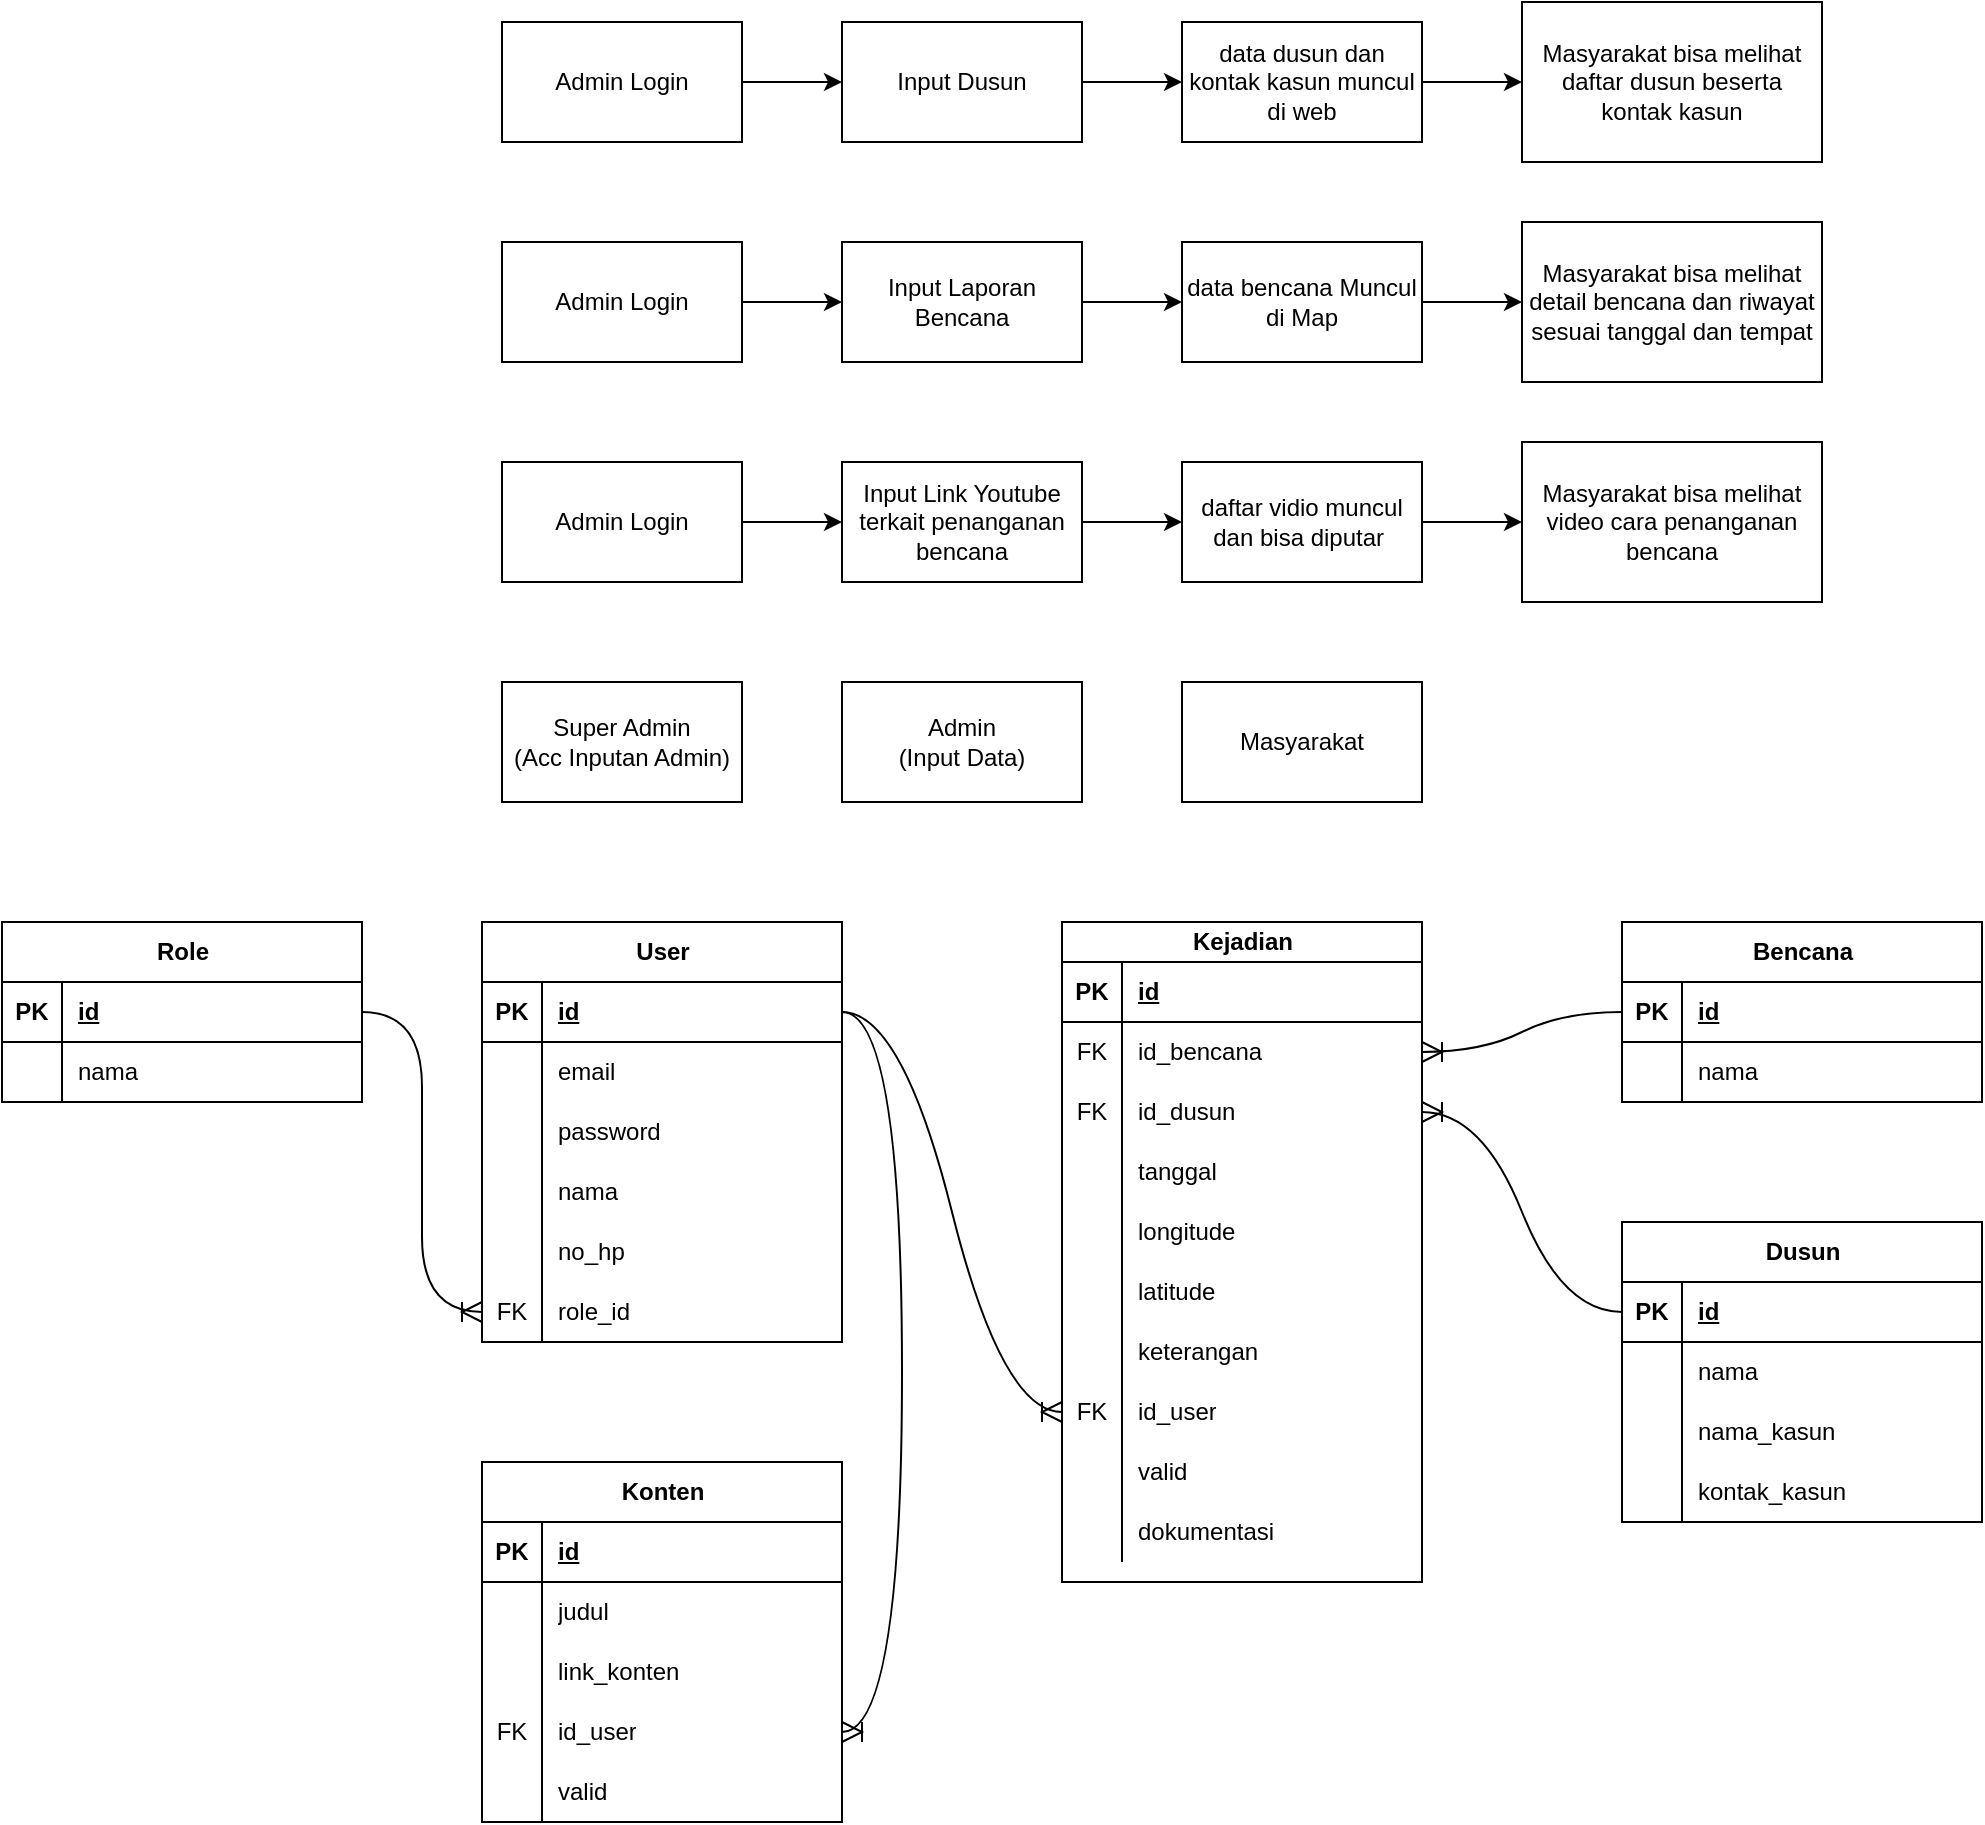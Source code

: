 <mxfile version="24.3.1" type="github">
  <diagram name="Halaman-1" id="jYfZsXIPYShojSesjX85">
    <mxGraphModel dx="1900" dy="569" grid="1" gridSize="10" guides="1" tooltips="1" connect="1" arrows="1" fold="1" page="1" pageScale="1" pageWidth="850" pageHeight="1100" math="0" shadow="0">
      <root>
        <mxCell id="0" />
        <mxCell id="1" parent="0" />
        <mxCell id="0UEPFsotPfN1WaxHBvJR-5" value="" style="edgeStyle=orthogonalEdgeStyle;rounded=0;orthogonalLoop=1;jettySize=auto;html=1;" parent="1" source="0UEPFsotPfN1WaxHBvJR-1" target="0UEPFsotPfN1WaxHBvJR-2" edge="1">
          <mxGeometry relative="1" as="geometry" />
        </mxCell>
        <mxCell id="0UEPFsotPfN1WaxHBvJR-1" value="Admin Login" style="rounded=0;whiteSpace=wrap;html=1;" parent="1" vertex="1">
          <mxGeometry x="90" y="260" width="120" height="60" as="geometry" />
        </mxCell>
        <mxCell id="0UEPFsotPfN1WaxHBvJR-6" value="" style="edgeStyle=orthogonalEdgeStyle;rounded=0;orthogonalLoop=1;jettySize=auto;html=1;" parent="1" source="0UEPFsotPfN1WaxHBvJR-2" target="0UEPFsotPfN1WaxHBvJR-3" edge="1">
          <mxGeometry relative="1" as="geometry" />
        </mxCell>
        <mxCell id="0UEPFsotPfN1WaxHBvJR-2" value="Input Laporan Bencana" style="rounded=0;whiteSpace=wrap;html=1;" parent="1" vertex="1">
          <mxGeometry x="260" y="260" width="120" height="60" as="geometry" />
        </mxCell>
        <mxCell id="0UEPFsotPfN1WaxHBvJR-7" value="" style="edgeStyle=orthogonalEdgeStyle;rounded=0;orthogonalLoop=1;jettySize=auto;html=1;" parent="1" source="0UEPFsotPfN1WaxHBvJR-3" target="0UEPFsotPfN1WaxHBvJR-4" edge="1">
          <mxGeometry relative="1" as="geometry" />
        </mxCell>
        <mxCell id="0UEPFsotPfN1WaxHBvJR-3" value="data bencana Muncul di Map" style="rounded=0;whiteSpace=wrap;html=1;" parent="1" vertex="1">
          <mxGeometry x="430" y="260" width="120" height="60" as="geometry" />
        </mxCell>
        <mxCell id="0UEPFsotPfN1WaxHBvJR-4" value="Masyarakat bisa melihat detail bencana dan riwayat sesuai tanggal dan tempat" style="rounded=0;whiteSpace=wrap;html=1;" parent="1" vertex="1">
          <mxGeometry x="600" y="250" width="150" height="80" as="geometry" />
        </mxCell>
        <mxCell id="0UEPFsotPfN1WaxHBvJR-8" value="" style="edgeStyle=orthogonalEdgeStyle;rounded=0;orthogonalLoop=1;jettySize=auto;html=1;" parent="1" source="0UEPFsotPfN1WaxHBvJR-9" target="0UEPFsotPfN1WaxHBvJR-11" edge="1">
          <mxGeometry relative="1" as="geometry" />
        </mxCell>
        <mxCell id="0UEPFsotPfN1WaxHBvJR-9" value="Admin Login" style="rounded=0;whiteSpace=wrap;html=1;" parent="1" vertex="1">
          <mxGeometry x="90" y="370" width="120" height="60" as="geometry" />
        </mxCell>
        <mxCell id="0UEPFsotPfN1WaxHBvJR-10" value="" style="edgeStyle=orthogonalEdgeStyle;rounded=0;orthogonalLoop=1;jettySize=auto;html=1;" parent="1" source="0UEPFsotPfN1WaxHBvJR-11" target="0UEPFsotPfN1WaxHBvJR-13" edge="1">
          <mxGeometry relative="1" as="geometry" />
        </mxCell>
        <mxCell id="0UEPFsotPfN1WaxHBvJR-11" value="Input Link Youtube terkait penanganan bencana" style="rounded=0;whiteSpace=wrap;html=1;" parent="1" vertex="1">
          <mxGeometry x="260" y="370" width="120" height="60" as="geometry" />
        </mxCell>
        <mxCell id="0UEPFsotPfN1WaxHBvJR-12" value="" style="edgeStyle=orthogonalEdgeStyle;rounded=0;orthogonalLoop=1;jettySize=auto;html=1;" parent="1" source="0UEPFsotPfN1WaxHBvJR-13" target="0UEPFsotPfN1WaxHBvJR-14" edge="1">
          <mxGeometry relative="1" as="geometry" />
        </mxCell>
        <mxCell id="0UEPFsotPfN1WaxHBvJR-13" value="daftar vidio muncul dan bisa diputar&amp;nbsp;" style="rounded=0;whiteSpace=wrap;html=1;" parent="1" vertex="1">
          <mxGeometry x="430" y="370" width="120" height="60" as="geometry" />
        </mxCell>
        <mxCell id="0UEPFsotPfN1WaxHBvJR-14" value="Masyarakat bisa melihat video cara penanganan bencana" style="rounded=0;whiteSpace=wrap;html=1;" parent="1" vertex="1">
          <mxGeometry x="600" y="360" width="150" height="80" as="geometry" />
        </mxCell>
        <mxCell id="0UEPFsotPfN1WaxHBvJR-15" value="Super Admin&lt;div&gt;(Acc Inputan Admin)&lt;/div&gt;" style="rounded=0;whiteSpace=wrap;html=1;" parent="1" vertex="1">
          <mxGeometry x="90" y="480" width="120" height="60" as="geometry" />
        </mxCell>
        <mxCell id="0UEPFsotPfN1WaxHBvJR-16" value="Admin&lt;div&gt;(Input Data)&lt;/div&gt;" style="rounded=0;whiteSpace=wrap;html=1;" parent="1" vertex="1">
          <mxGeometry x="260" y="480" width="120" height="60" as="geometry" />
        </mxCell>
        <mxCell id="0UEPFsotPfN1WaxHBvJR-17" value="Masyarakat" style="rounded=0;whiteSpace=wrap;html=1;" parent="1" vertex="1">
          <mxGeometry x="430" y="480" width="120" height="60" as="geometry" />
        </mxCell>
        <mxCell id="0UEPFsotPfN1WaxHBvJR-18" value="" style="edgeStyle=orthogonalEdgeStyle;rounded=0;orthogonalLoop=1;jettySize=auto;html=1;" parent="1" source="0UEPFsotPfN1WaxHBvJR-19" target="0UEPFsotPfN1WaxHBvJR-21" edge="1">
          <mxGeometry relative="1" as="geometry" />
        </mxCell>
        <mxCell id="0UEPFsotPfN1WaxHBvJR-19" value="Admin Login" style="rounded=0;whiteSpace=wrap;html=1;" parent="1" vertex="1">
          <mxGeometry x="90" y="150" width="120" height="60" as="geometry" />
        </mxCell>
        <mxCell id="0UEPFsotPfN1WaxHBvJR-20" value="" style="edgeStyle=orthogonalEdgeStyle;rounded=0;orthogonalLoop=1;jettySize=auto;html=1;" parent="1" source="0UEPFsotPfN1WaxHBvJR-21" target="0UEPFsotPfN1WaxHBvJR-23" edge="1">
          <mxGeometry relative="1" as="geometry" />
        </mxCell>
        <mxCell id="0UEPFsotPfN1WaxHBvJR-21" value="Input Dusun" style="rounded=0;whiteSpace=wrap;html=1;" parent="1" vertex="1">
          <mxGeometry x="260" y="150" width="120" height="60" as="geometry" />
        </mxCell>
        <mxCell id="0UEPFsotPfN1WaxHBvJR-22" value="" style="edgeStyle=orthogonalEdgeStyle;rounded=0;orthogonalLoop=1;jettySize=auto;html=1;" parent="1" source="0UEPFsotPfN1WaxHBvJR-23" target="0UEPFsotPfN1WaxHBvJR-24" edge="1">
          <mxGeometry relative="1" as="geometry" />
        </mxCell>
        <mxCell id="0UEPFsotPfN1WaxHBvJR-23" value="data dusun dan kontak kasun muncul di web" style="rounded=0;whiteSpace=wrap;html=1;" parent="1" vertex="1">
          <mxGeometry x="430" y="150" width="120" height="60" as="geometry" />
        </mxCell>
        <mxCell id="0UEPFsotPfN1WaxHBvJR-24" value="Masyarakat bisa melihat daftar dusun beserta kontak kasun" style="rounded=0;whiteSpace=wrap;html=1;" parent="1" vertex="1">
          <mxGeometry x="600" y="140" width="150" height="80" as="geometry" />
        </mxCell>
        <mxCell id="0UEPFsotPfN1WaxHBvJR-26" value="User" style="shape=table;startSize=30;container=1;collapsible=1;childLayout=tableLayout;fixedRows=1;rowLines=0;fontStyle=1;align=center;resizeLast=1;html=1;" parent="1" vertex="1">
          <mxGeometry x="80" y="600" width="180" height="210" as="geometry" />
        </mxCell>
        <mxCell id="0UEPFsotPfN1WaxHBvJR-27" value="" style="shape=tableRow;horizontal=0;startSize=0;swimlaneHead=0;swimlaneBody=0;fillColor=none;collapsible=0;dropTarget=0;points=[[0,0.5],[1,0.5]];portConstraint=eastwest;top=0;left=0;right=0;bottom=1;" parent="0UEPFsotPfN1WaxHBvJR-26" vertex="1">
          <mxGeometry y="30" width="180" height="30" as="geometry" />
        </mxCell>
        <mxCell id="0UEPFsotPfN1WaxHBvJR-28" value="PK" style="shape=partialRectangle;connectable=0;fillColor=none;top=0;left=0;bottom=0;right=0;fontStyle=1;overflow=hidden;whiteSpace=wrap;html=1;" parent="0UEPFsotPfN1WaxHBvJR-27" vertex="1">
          <mxGeometry width="30" height="30" as="geometry">
            <mxRectangle width="30" height="30" as="alternateBounds" />
          </mxGeometry>
        </mxCell>
        <mxCell id="0UEPFsotPfN1WaxHBvJR-29" value="id" style="shape=partialRectangle;connectable=0;fillColor=none;top=0;left=0;bottom=0;right=0;align=left;spacingLeft=6;fontStyle=5;overflow=hidden;whiteSpace=wrap;html=1;" parent="0UEPFsotPfN1WaxHBvJR-27" vertex="1">
          <mxGeometry x="30" width="150" height="30" as="geometry">
            <mxRectangle width="150" height="30" as="alternateBounds" />
          </mxGeometry>
        </mxCell>
        <mxCell id="0UEPFsotPfN1WaxHBvJR-30" value="" style="shape=tableRow;horizontal=0;startSize=0;swimlaneHead=0;swimlaneBody=0;fillColor=none;collapsible=0;dropTarget=0;points=[[0,0.5],[1,0.5]];portConstraint=eastwest;top=0;left=0;right=0;bottom=0;" parent="0UEPFsotPfN1WaxHBvJR-26" vertex="1">
          <mxGeometry y="60" width="180" height="30" as="geometry" />
        </mxCell>
        <mxCell id="0UEPFsotPfN1WaxHBvJR-31" value="" style="shape=partialRectangle;connectable=0;fillColor=none;top=0;left=0;bottom=0;right=0;editable=1;overflow=hidden;whiteSpace=wrap;html=1;" parent="0UEPFsotPfN1WaxHBvJR-30" vertex="1">
          <mxGeometry width="30" height="30" as="geometry">
            <mxRectangle width="30" height="30" as="alternateBounds" />
          </mxGeometry>
        </mxCell>
        <mxCell id="0UEPFsotPfN1WaxHBvJR-32" value="email" style="shape=partialRectangle;connectable=0;fillColor=none;top=0;left=0;bottom=0;right=0;align=left;spacingLeft=6;overflow=hidden;whiteSpace=wrap;html=1;" parent="0UEPFsotPfN1WaxHBvJR-30" vertex="1">
          <mxGeometry x="30" width="150" height="30" as="geometry">
            <mxRectangle width="150" height="30" as="alternateBounds" />
          </mxGeometry>
        </mxCell>
        <mxCell id="0UEPFsotPfN1WaxHBvJR-33" value="" style="shape=tableRow;horizontal=0;startSize=0;swimlaneHead=0;swimlaneBody=0;fillColor=none;collapsible=0;dropTarget=0;points=[[0,0.5],[1,0.5]];portConstraint=eastwest;top=0;left=0;right=0;bottom=0;" parent="0UEPFsotPfN1WaxHBvJR-26" vertex="1">
          <mxGeometry y="90" width="180" height="30" as="geometry" />
        </mxCell>
        <mxCell id="0UEPFsotPfN1WaxHBvJR-34" value="" style="shape=partialRectangle;connectable=0;fillColor=none;top=0;left=0;bottom=0;right=0;editable=1;overflow=hidden;whiteSpace=wrap;html=1;" parent="0UEPFsotPfN1WaxHBvJR-33" vertex="1">
          <mxGeometry width="30" height="30" as="geometry">
            <mxRectangle width="30" height="30" as="alternateBounds" />
          </mxGeometry>
        </mxCell>
        <mxCell id="0UEPFsotPfN1WaxHBvJR-35" value="password" style="shape=partialRectangle;connectable=0;fillColor=none;top=0;left=0;bottom=0;right=0;align=left;spacingLeft=6;overflow=hidden;whiteSpace=wrap;html=1;" parent="0UEPFsotPfN1WaxHBvJR-33" vertex="1">
          <mxGeometry x="30" width="150" height="30" as="geometry">
            <mxRectangle width="150" height="30" as="alternateBounds" />
          </mxGeometry>
        </mxCell>
        <mxCell id="0UEPFsotPfN1WaxHBvJR-36" value="" style="shape=tableRow;horizontal=0;startSize=0;swimlaneHead=0;swimlaneBody=0;fillColor=none;collapsible=0;dropTarget=0;points=[[0,0.5],[1,0.5]];portConstraint=eastwest;top=0;left=0;right=0;bottom=0;" parent="0UEPFsotPfN1WaxHBvJR-26" vertex="1">
          <mxGeometry y="120" width="180" height="30" as="geometry" />
        </mxCell>
        <mxCell id="0UEPFsotPfN1WaxHBvJR-37" value="" style="shape=partialRectangle;connectable=0;fillColor=none;top=0;left=0;bottom=0;right=0;editable=1;overflow=hidden;whiteSpace=wrap;html=1;" parent="0UEPFsotPfN1WaxHBvJR-36" vertex="1">
          <mxGeometry width="30" height="30" as="geometry">
            <mxRectangle width="30" height="30" as="alternateBounds" />
          </mxGeometry>
        </mxCell>
        <mxCell id="0UEPFsotPfN1WaxHBvJR-38" value="nama" style="shape=partialRectangle;connectable=0;fillColor=none;top=0;left=0;bottom=0;right=0;align=left;spacingLeft=6;overflow=hidden;whiteSpace=wrap;html=1;" parent="0UEPFsotPfN1WaxHBvJR-36" vertex="1">
          <mxGeometry x="30" width="150" height="30" as="geometry">
            <mxRectangle width="150" height="30" as="alternateBounds" />
          </mxGeometry>
        </mxCell>
        <mxCell id="0UEPFsotPfN1WaxHBvJR-39" value="" style="shape=tableRow;horizontal=0;startSize=0;swimlaneHead=0;swimlaneBody=0;fillColor=none;collapsible=0;dropTarget=0;points=[[0,0.5],[1,0.5]];portConstraint=eastwest;top=0;left=0;right=0;bottom=0;" parent="0UEPFsotPfN1WaxHBvJR-26" vertex="1">
          <mxGeometry y="150" width="180" height="30" as="geometry" />
        </mxCell>
        <mxCell id="0UEPFsotPfN1WaxHBvJR-40" value="" style="shape=partialRectangle;connectable=0;fillColor=none;top=0;left=0;bottom=0;right=0;editable=1;overflow=hidden;whiteSpace=wrap;html=1;" parent="0UEPFsotPfN1WaxHBvJR-39" vertex="1">
          <mxGeometry width="30" height="30" as="geometry">
            <mxRectangle width="30" height="30" as="alternateBounds" />
          </mxGeometry>
        </mxCell>
        <mxCell id="0UEPFsotPfN1WaxHBvJR-41" value="no_hp" style="shape=partialRectangle;connectable=0;fillColor=none;top=0;left=0;bottom=0;right=0;align=left;spacingLeft=6;overflow=hidden;whiteSpace=wrap;html=1;" parent="0UEPFsotPfN1WaxHBvJR-39" vertex="1">
          <mxGeometry x="30" width="150" height="30" as="geometry">
            <mxRectangle width="150" height="30" as="alternateBounds" />
          </mxGeometry>
        </mxCell>
        <mxCell id="0UEPFsotPfN1WaxHBvJR-42" value="" style="shape=tableRow;horizontal=0;startSize=0;swimlaneHead=0;swimlaneBody=0;fillColor=none;collapsible=0;dropTarget=0;points=[[0,0.5],[1,0.5]];portConstraint=eastwest;top=0;left=0;right=0;bottom=0;" parent="0UEPFsotPfN1WaxHBvJR-26" vertex="1">
          <mxGeometry y="180" width="180" height="30" as="geometry" />
        </mxCell>
        <mxCell id="0UEPFsotPfN1WaxHBvJR-43" value="FK" style="shape=partialRectangle;connectable=0;fillColor=none;top=0;left=0;bottom=0;right=0;editable=1;overflow=hidden;whiteSpace=wrap;html=1;" parent="0UEPFsotPfN1WaxHBvJR-42" vertex="1">
          <mxGeometry width="30" height="30" as="geometry">
            <mxRectangle width="30" height="30" as="alternateBounds" />
          </mxGeometry>
        </mxCell>
        <mxCell id="0UEPFsotPfN1WaxHBvJR-44" value="role_id" style="shape=partialRectangle;connectable=0;fillColor=none;top=0;left=0;bottom=0;right=0;align=left;spacingLeft=6;overflow=hidden;whiteSpace=wrap;html=1;" parent="0UEPFsotPfN1WaxHBvJR-42" vertex="1">
          <mxGeometry x="30" width="150" height="30" as="geometry">
            <mxRectangle width="150" height="30" as="alternateBounds" />
          </mxGeometry>
        </mxCell>
        <mxCell id="0UEPFsotPfN1WaxHBvJR-45" value="Role" style="shape=table;startSize=30;container=1;collapsible=1;childLayout=tableLayout;fixedRows=1;rowLines=0;fontStyle=1;align=center;resizeLast=1;html=1;" parent="1" vertex="1">
          <mxGeometry x="-160" y="600" width="180" height="90" as="geometry" />
        </mxCell>
        <mxCell id="0UEPFsotPfN1WaxHBvJR-46" value="" style="shape=tableRow;horizontal=0;startSize=0;swimlaneHead=0;swimlaneBody=0;fillColor=none;collapsible=0;dropTarget=0;points=[[0,0.5],[1,0.5]];portConstraint=eastwest;top=0;left=0;right=0;bottom=1;" parent="0UEPFsotPfN1WaxHBvJR-45" vertex="1">
          <mxGeometry y="30" width="180" height="30" as="geometry" />
        </mxCell>
        <mxCell id="0UEPFsotPfN1WaxHBvJR-47" value="PK" style="shape=partialRectangle;connectable=0;fillColor=none;top=0;left=0;bottom=0;right=0;fontStyle=1;overflow=hidden;whiteSpace=wrap;html=1;" parent="0UEPFsotPfN1WaxHBvJR-46" vertex="1">
          <mxGeometry width="30" height="30" as="geometry">
            <mxRectangle width="30" height="30" as="alternateBounds" />
          </mxGeometry>
        </mxCell>
        <mxCell id="0UEPFsotPfN1WaxHBvJR-48" value="id" style="shape=partialRectangle;connectable=0;fillColor=none;top=0;left=0;bottom=0;right=0;align=left;spacingLeft=6;fontStyle=5;overflow=hidden;whiteSpace=wrap;html=1;" parent="0UEPFsotPfN1WaxHBvJR-46" vertex="1">
          <mxGeometry x="30" width="150" height="30" as="geometry">
            <mxRectangle width="150" height="30" as="alternateBounds" />
          </mxGeometry>
        </mxCell>
        <mxCell id="0UEPFsotPfN1WaxHBvJR-49" value="" style="shape=tableRow;horizontal=0;startSize=0;swimlaneHead=0;swimlaneBody=0;fillColor=none;collapsible=0;dropTarget=0;points=[[0,0.5],[1,0.5]];portConstraint=eastwest;top=0;left=0;right=0;bottom=0;" parent="0UEPFsotPfN1WaxHBvJR-45" vertex="1">
          <mxGeometry y="60" width="180" height="30" as="geometry" />
        </mxCell>
        <mxCell id="0UEPFsotPfN1WaxHBvJR-50" value="" style="shape=partialRectangle;connectable=0;fillColor=none;top=0;left=0;bottom=0;right=0;editable=1;overflow=hidden;whiteSpace=wrap;html=1;" parent="0UEPFsotPfN1WaxHBvJR-49" vertex="1">
          <mxGeometry width="30" height="30" as="geometry">
            <mxRectangle width="30" height="30" as="alternateBounds" />
          </mxGeometry>
        </mxCell>
        <mxCell id="0UEPFsotPfN1WaxHBvJR-51" value="nama" style="shape=partialRectangle;connectable=0;fillColor=none;top=0;left=0;bottom=0;right=0;align=left;spacingLeft=6;overflow=hidden;whiteSpace=wrap;html=1;" parent="0UEPFsotPfN1WaxHBvJR-49" vertex="1">
          <mxGeometry x="30" width="150" height="30" as="geometry">
            <mxRectangle width="150" height="30" as="alternateBounds" />
          </mxGeometry>
        </mxCell>
        <mxCell id="0UEPFsotPfN1WaxHBvJR-65" value="Dusun" style="shape=table;startSize=30;container=1;collapsible=1;childLayout=tableLayout;fixedRows=1;rowLines=0;fontStyle=1;align=center;resizeLast=1;html=1;" parent="1" vertex="1">
          <mxGeometry x="650" y="750" width="180" height="150" as="geometry" />
        </mxCell>
        <mxCell id="0UEPFsotPfN1WaxHBvJR-66" value="" style="shape=tableRow;horizontal=0;startSize=0;swimlaneHead=0;swimlaneBody=0;fillColor=none;collapsible=0;dropTarget=0;points=[[0,0.5],[1,0.5]];portConstraint=eastwest;top=0;left=0;right=0;bottom=1;" parent="0UEPFsotPfN1WaxHBvJR-65" vertex="1">
          <mxGeometry y="30" width="180" height="30" as="geometry" />
        </mxCell>
        <mxCell id="0UEPFsotPfN1WaxHBvJR-67" value="PK" style="shape=partialRectangle;connectable=0;fillColor=none;top=0;left=0;bottom=0;right=0;fontStyle=1;overflow=hidden;whiteSpace=wrap;html=1;" parent="0UEPFsotPfN1WaxHBvJR-66" vertex="1">
          <mxGeometry width="30" height="30" as="geometry">
            <mxRectangle width="30" height="30" as="alternateBounds" />
          </mxGeometry>
        </mxCell>
        <mxCell id="0UEPFsotPfN1WaxHBvJR-68" value="id" style="shape=partialRectangle;connectable=0;fillColor=none;top=0;left=0;bottom=0;right=0;align=left;spacingLeft=6;fontStyle=5;overflow=hidden;whiteSpace=wrap;html=1;" parent="0UEPFsotPfN1WaxHBvJR-66" vertex="1">
          <mxGeometry x="30" width="150" height="30" as="geometry">
            <mxRectangle width="150" height="30" as="alternateBounds" />
          </mxGeometry>
        </mxCell>
        <mxCell id="0UEPFsotPfN1WaxHBvJR-69" value="" style="shape=tableRow;horizontal=0;startSize=0;swimlaneHead=0;swimlaneBody=0;fillColor=none;collapsible=0;dropTarget=0;points=[[0,0.5],[1,0.5]];portConstraint=eastwest;top=0;left=0;right=0;bottom=0;" parent="0UEPFsotPfN1WaxHBvJR-65" vertex="1">
          <mxGeometry y="60" width="180" height="30" as="geometry" />
        </mxCell>
        <mxCell id="0UEPFsotPfN1WaxHBvJR-70" value="" style="shape=partialRectangle;connectable=0;fillColor=none;top=0;left=0;bottom=0;right=0;editable=1;overflow=hidden;whiteSpace=wrap;html=1;" parent="0UEPFsotPfN1WaxHBvJR-69" vertex="1">
          <mxGeometry width="30" height="30" as="geometry">
            <mxRectangle width="30" height="30" as="alternateBounds" />
          </mxGeometry>
        </mxCell>
        <mxCell id="0UEPFsotPfN1WaxHBvJR-71" value="nama" style="shape=partialRectangle;connectable=0;fillColor=none;top=0;left=0;bottom=0;right=0;align=left;spacingLeft=6;overflow=hidden;whiteSpace=wrap;html=1;" parent="0UEPFsotPfN1WaxHBvJR-69" vertex="1">
          <mxGeometry x="30" width="150" height="30" as="geometry">
            <mxRectangle width="150" height="30" as="alternateBounds" />
          </mxGeometry>
        </mxCell>
        <mxCell id="0UEPFsotPfN1WaxHBvJR-72" value="" style="shape=tableRow;horizontal=0;startSize=0;swimlaneHead=0;swimlaneBody=0;fillColor=none;collapsible=0;dropTarget=0;points=[[0,0.5],[1,0.5]];portConstraint=eastwest;top=0;left=0;right=0;bottom=0;" parent="0UEPFsotPfN1WaxHBvJR-65" vertex="1">
          <mxGeometry y="90" width="180" height="30" as="geometry" />
        </mxCell>
        <mxCell id="0UEPFsotPfN1WaxHBvJR-73" value="" style="shape=partialRectangle;connectable=0;fillColor=none;top=0;left=0;bottom=0;right=0;editable=1;overflow=hidden;whiteSpace=wrap;html=1;" parent="0UEPFsotPfN1WaxHBvJR-72" vertex="1">
          <mxGeometry width="30" height="30" as="geometry">
            <mxRectangle width="30" height="30" as="alternateBounds" />
          </mxGeometry>
        </mxCell>
        <mxCell id="0UEPFsotPfN1WaxHBvJR-74" value="nama_kasun" style="shape=partialRectangle;connectable=0;fillColor=none;top=0;left=0;bottom=0;right=0;align=left;spacingLeft=6;overflow=hidden;whiteSpace=wrap;html=1;" parent="0UEPFsotPfN1WaxHBvJR-72" vertex="1">
          <mxGeometry x="30" width="150" height="30" as="geometry">
            <mxRectangle width="150" height="30" as="alternateBounds" />
          </mxGeometry>
        </mxCell>
        <mxCell id="0UEPFsotPfN1WaxHBvJR-75" value="" style="shape=tableRow;horizontal=0;startSize=0;swimlaneHead=0;swimlaneBody=0;fillColor=none;collapsible=0;dropTarget=0;points=[[0,0.5],[1,0.5]];portConstraint=eastwest;top=0;left=0;right=0;bottom=0;" parent="0UEPFsotPfN1WaxHBvJR-65" vertex="1">
          <mxGeometry y="120" width="180" height="30" as="geometry" />
        </mxCell>
        <mxCell id="0UEPFsotPfN1WaxHBvJR-76" value="" style="shape=partialRectangle;connectable=0;fillColor=none;top=0;left=0;bottom=0;right=0;editable=1;overflow=hidden;whiteSpace=wrap;html=1;" parent="0UEPFsotPfN1WaxHBvJR-75" vertex="1">
          <mxGeometry width="30" height="30" as="geometry">
            <mxRectangle width="30" height="30" as="alternateBounds" />
          </mxGeometry>
        </mxCell>
        <mxCell id="0UEPFsotPfN1WaxHBvJR-77" value="kontak_kasun" style="shape=partialRectangle;connectable=0;fillColor=none;top=0;left=0;bottom=0;right=0;align=left;spacingLeft=6;overflow=hidden;whiteSpace=wrap;html=1;" parent="0UEPFsotPfN1WaxHBvJR-75" vertex="1">
          <mxGeometry x="30" width="150" height="30" as="geometry">
            <mxRectangle width="150" height="30" as="alternateBounds" />
          </mxGeometry>
        </mxCell>
        <mxCell id="oRVndEcQl69sldQV-2jq-1" value="Bencana" style="shape=table;startSize=30;container=1;collapsible=1;childLayout=tableLayout;fixedRows=1;rowLines=0;fontStyle=1;align=center;resizeLast=1;html=1;" parent="1" vertex="1">
          <mxGeometry x="650" y="600" width="180" height="90" as="geometry" />
        </mxCell>
        <mxCell id="oRVndEcQl69sldQV-2jq-2" value="" style="shape=tableRow;horizontal=0;startSize=0;swimlaneHead=0;swimlaneBody=0;fillColor=none;collapsible=0;dropTarget=0;points=[[0,0.5],[1,0.5]];portConstraint=eastwest;top=0;left=0;right=0;bottom=1;" parent="oRVndEcQl69sldQV-2jq-1" vertex="1">
          <mxGeometry y="30" width="180" height="30" as="geometry" />
        </mxCell>
        <mxCell id="oRVndEcQl69sldQV-2jq-3" value="PK" style="shape=partialRectangle;connectable=0;fillColor=none;top=0;left=0;bottom=0;right=0;fontStyle=1;overflow=hidden;whiteSpace=wrap;html=1;" parent="oRVndEcQl69sldQV-2jq-2" vertex="1">
          <mxGeometry width="30" height="30" as="geometry">
            <mxRectangle width="30" height="30" as="alternateBounds" />
          </mxGeometry>
        </mxCell>
        <mxCell id="oRVndEcQl69sldQV-2jq-4" value="id" style="shape=partialRectangle;connectable=0;fillColor=none;top=0;left=0;bottom=0;right=0;align=left;spacingLeft=6;fontStyle=5;overflow=hidden;whiteSpace=wrap;html=1;" parent="oRVndEcQl69sldQV-2jq-2" vertex="1">
          <mxGeometry x="30" width="150" height="30" as="geometry">
            <mxRectangle width="150" height="30" as="alternateBounds" />
          </mxGeometry>
        </mxCell>
        <mxCell id="oRVndEcQl69sldQV-2jq-5" value="" style="shape=tableRow;horizontal=0;startSize=0;swimlaneHead=0;swimlaneBody=0;fillColor=none;collapsible=0;dropTarget=0;points=[[0,0.5],[1,0.5]];portConstraint=eastwest;top=0;left=0;right=0;bottom=0;" parent="oRVndEcQl69sldQV-2jq-1" vertex="1">
          <mxGeometry y="60" width="180" height="30" as="geometry" />
        </mxCell>
        <mxCell id="oRVndEcQl69sldQV-2jq-6" value="" style="shape=partialRectangle;connectable=0;fillColor=none;top=0;left=0;bottom=0;right=0;editable=1;overflow=hidden;whiteSpace=wrap;html=1;" parent="oRVndEcQl69sldQV-2jq-5" vertex="1">
          <mxGeometry width="30" height="30" as="geometry">
            <mxRectangle width="30" height="30" as="alternateBounds" />
          </mxGeometry>
        </mxCell>
        <mxCell id="oRVndEcQl69sldQV-2jq-7" value="nama" style="shape=partialRectangle;connectable=0;fillColor=none;top=0;left=0;bottom=0;right=0;align=left;spacingLeft=6;overflow=hidden;whiteSpace=wrap;html=1;" parent="oRVndEcQl69sldQV-2jq-5" vertex="1">
          <mxGeometry x="30" width="150" height="30" as="geometry">
            <mxRectangle width="150" height="30" as="alternateBounds" />
          </mxGeometry>
        </mxCell>
        <mxCell id="oRVndEcQl69sldQV-2jq-36" value="" style="edgeStyle=entityRelationEdgeStyle;fontSize=12;html=1;endArrow=ERoneToMany;rounded=0;startSize=8;endSize=8;curved=1;entryX=1;entryY=0.5;entryDx=0;entryDy=0;exitX=0;exitY=0.5;exitDx=0;exitDy=0;" parent="1" source="oRVndEcQl69sldQV-2jq-2" target="oRVndEcQl69sldQV-2jq-18" edge="1">
          <mxGeometry width="100" height="100" relative="1" as="geometry">
            <mxPoint x="990" y="1010" as="sourcePoint" />
            <mxPoint x="750" y="660" as="targetPoint" />
          </mxGeometry>
        </mxCell>
        <mxCell id="oRVndEcQl69sldQV-2jq-37" value="" style="edgeStyle=entityRelationEdgeStyle;fontSize=12;html=1;endArrow=ERoneToMany;rounded=0;startSize=8;endSize=8;curved=1;exitX=0;exitY=0.5;exitDx=0;exitDy=0;entryX=1;entryY=0.5;entryDx=0;entryDy=0;" parent="1" source="0UEPFsotPfN1WaxHBvJR-66" target="oRVndEcQl69sldQV-2jq-21" edge="1">
          <mxGeometry width="100" height="100" relative="1" as="geometry">
            <mxPoint x="650" y="860" as="sourcePoint" />
            <mxPoint x="750" y="760" as="targetPoint" />
            <Array as="points">
              <mxPoint x="630" y="810" />
              <mxPoint x="640" y="800" />
            </Array>
          </mxGeometry>
        </mxCell>
        <mxCell id="oRVndEcQl69sldQV-2jq-14" value="Kejadian" style="shape=table;startSize=20;container=1;collapsible=1;childLayout=tableLayout;fixedRows=1;rowLines=0;fontStyle=1;align=center;resizeLast=1;html=1;" parent="1" vertex="1">
          <mxGeometry x="370" y="600" width="180" height="330" as="geometry" />
        </mxCell>
        <mxCell id="oRVndEcQl69sldQV-2jq-15" value="" style="shape=tableRow;horizontal=0;startSize=0;swimlaneHead=0;swimlaneBody=0;fillColor=none;collapsible=0;dropTarget=0;points=[[0,0.5],[1,0.5]];portConstraint=eastwest;top=0;left=0;right=0;bottom=1;" parent="oRVndEcQl69sldQV-2jq-14" vertex="1">
          <mxGeometry y="20" width="180" height="30" as="geometry" />
        </mxCell>
        <mxCell id="oRVndEcQl69sldQV-2jq-16" value="PK" style="shape=partialRectangle;connectable=0;fillColor=none;top=0;left=0;bottom=0;right=0;fontStyle=1;overflow=hidden;whiteSpace=wrap;html=1;" parent="oRVndEcQl69sldQV-2jq-15" vertex="1">
          <mxGeometry width="30" height="30" as="geometry">
            <mxRectangle width="30" height="30" as="alternateBounds" />
          </mxGeometry>
        </mxCell>
        <mxCell id="oRVndEcQl69sldQV-2jq-17" value="id" style="shape=partialRectangle;connectable=0;fillColor=none;top=0;left=0;bottom=0;right=0;align=left;spacingLeft=6;fontStyle=5;overflow=hidden;whiteSpace=wrap;html=1;" parent="oRVndEcQl69sldQV-2jq-15" vertex="1">
          <mxGeometry x="30" width="150" height="30" as="geometry">
            <mxRectangle width="150" height="30" as="alternateBounds" />
          </mxGeometry>
        </mxCell>
        <mxCell id="oRVndEcQl69sldQV-2jq-18" value="" style="shape=tableRow;horizontal=0;startSize=0;swimlaneHead=0;swimlaneBody=0;fillColor=none;collapsible=0;dropTarget=0;points=[[0,0.5],[1,0.5]];portConstraint=eastwest;top=0;left=0;right=0;bottom=0;" parent="oRVndEcQl69sldQV-2jq-14" vertex="1">
          <mxGeometry y="50" width="180" height="30" as="geometry" />
        </mxCell>
        <mxCell id="oRVndEcQl69sldQV-2jq-19" value="FK" style="shape=partialRectangle;connectable=0;fillColor=none;top=0;left=0;bottom=0;right=0;editable=1;overflow=hidden;whiteSpace=wrap;html=1;" parent="oRVndEcQl69sldQV-2jq-18" vertex="1">
          <mxGeometry width="30" height="30" as="geometry">
            <mxRectangle width="30" height="30" as="alternateBounds" />
          </mxGeometry>
        </mxCell>
        <mxCell id="oRVndEcQl69sldQV-2jq-20" value="id_bencana" style="shape=partialRectangle;connectable=0;fillColor=none;top=0;left=0;bottom=0;right=0;align=left;spacingLeft=6;overflow=hidden;whiteSpace=wrap;html=1;" parent="oRVndEcQl69sldQV-2jq-18" vertex="1">
          <mxGeometry x="30" width="150" height="30" as="geometry">
            <mxRectangle width="150" height="30" as="alternateBounds" />
          </mxGeometry>
        </mxCell>
        <mxCell id="oRVndEcQl69sldQV-2jq-21" value="" style="shape=tableRow;horizontal=0;startSize=0;swimlaneHead=0;swimlaneBody=0;fillColor=none;collapsible=0;dropTarget=0;points=[[0,0.5],[1,0.5]];portConstraint=eastwest;top=0;left=0;right=0;bottom=0;" parent="oRVndEcQl69sldQV-2jq-14" vertex="1">
          <mxGeometry y="80" width="180" height="30" as="geometry" />
        </mxCell>
        <mxCell id="oRVndEcQl69sldQV-2jq-22" value="FK" style="shape=partialRectangle;connectable=0;fillColor=none;top=0;left=0;bottom=0;right=0;editable=1;overflow=hidden;whiteSpace=wrap;html=1;" parent="oRVndEcQl69sldQV-2jq-21" vertex="1">
          <mxGeometry width="30" height="30" as="geometry">
            <mxRectangle width="30" height="30" as="alternateBounds" />
          </mxGeometry>
        </mxCell>
        <mxCell id="oRVndEcQl69sldQV-2jq-23" value="id_dusun" style="shape=partialRectangle;connectable=0;fillColor=none;top=0;left=0;bottom=0;right=0;align=left;spacingLeft=6;overflow=hidden;whiteSpace=wrap;html=1;" parent="oRVndEcQl69sldQV-2jq-21" vertex="1">
          <mxGeometry x="30" width="150" height="30" as="geometry">
            <mxRectangle width="150" height="30" as="alternateBounds" />
          </mxGeometry>
        </mxCell>
        <mxCell id="oRVndEcQl69sldQV-2jq-24" value="" style="shape=tableRow;horizontal=0;startSize=0;swimlaneHead=0;swimlaneBody=0;fillColor=none;collapsible=0;dropTarget=0;points=[[0,0.5],[1,0.5]];portConstraint=eastwest;top=0;left=0;right=0;bottom=0;" parent="oRVndEcQl69sldQV-2jq-14" vertex="1">
          <mxGeometry y="110" width="180" height="30" as="geometry" />
        </mxCell>
        <mxCell id="oRVndEcQl69sldQV-2jq-25" value="" style="shape=partialRectangle;connectable=0;fillColor=none;top=0;left=0;bottom=0;right=0;editable=1;overflow=hidden;whiteSpace=wrap;html=1;" parent="oRVndEcQl69sldQV-2jq-24" vertex="1">
          <mxGeometry width="30" height="30" as="geometry">
            <mxRectangle width="30" height="30" as="alternateBounds" />
          </mxGeometry>
        </mxCell>
        <mxCell id="oRVndEcQl69sldQV-2jq-26" value="tanggal" style="shape=partialRectangle;connectable=0;fillColor=none;top=0;left=0;bottom=0;right=0;align=left;spacingLeft=6;overflow=hidden;whiteSpace=wrap;html=1;" parent="oRVndEcQl69sldQV-2jq-24" vertex="1">
          <mxGeometry x="30" width="150" height="30" as="geometry">
            <mxRectangle width="150" height="30" as="alternateBounds" />
          </mxGeometry>
        </mxCell>
        <mxCell id="oRVndEcQl69sldQV-2jq-27" value="" style="shape=tableRow;horizontal=0;startSize=0;swimlaneHead=0;swimlaneBody=0;fillColor=none;collapsible=0;dropTarget=0;points=[[0,0.5],[1,0.5]];portConstraint=eastwest;top=0;left=0;right=0;bottom=0;" parent="oRVndEcQl69sldQV-2jq-14" vertex="1">
          <mxGeometry y="140" width="180" height="30" as="geometry" />
        </mxCell>
        <mxCell id="oRVndEcQl69sldQV-2jq-28" value="" style="shape=partialRectangle;connectable=0;fillColor=none;top=0;left=0;bottom=0;right=0;editable=1;overflow=hidden;whiteSpace=wrap;html=1;" parent="oRVndEcQl69sldQV-2jq-27" vertex="1">
          <mxGeometry width="30" height="30" as="geometry">
            <mxRectangle width="30" height="30" as="alternateBounds" />
          </mxGeometry>
        </mxCell>
        <mxCell id="oRVndEcQl69sldQV-2jq-29" value="longitude" style="shape=partialRectangle;connectable=0;fillColor=none;top=0;left=0;bottom=0;right=0;align=left;spacingLeft=6;overflow=hidden;whiteSpace=wrap;html=1;" parent="oRVndEcQl69sldQV-2jq-27" vertex="1">
          <mxGeometry x="30" width="150" height="30" as="geometry">
            <mxRectangle width="150" height="30" as="alternateBounds" />
          </mxGeometry>
        </mxCell>
        <mxCell id="oRVndEcQl69sldQV-2jq-30" value="" style="shape=tableRow;horizontal=0;startSize=0;swimlaneHead=0;swimlaneBody=0;fillColor=none;collapsible=0;dropTarget=0;points=[[0,0.5],[1,0.5]];portConstraint=eastwest;top=0;left=0;right=0;bottom=0;" parent="oRVndEcQl69sldQV-2jq-14" vertex="1">
          <mxGeometry y="170" width="180" height="30" as="geometry" />
        </mxCell>
        <mxCell id="oRVndEcQl69sldQV-2jq-31" value="" style="shape=partialRectangle;connectable=0;fillColor=none;top=0;left=0;bottom=0;right=0;editable=1;overflow=hidden;whiteSpace=wrap;html=1;" parent="oRVndEcQl69sldQV-2jq-30" vertex="1">
          <mxGeometry width="30" height="30" as="geometry">
            <mxRectangle width="30" height="30" as="alternateBounds" />
          </mxGeometry>
        </mxCell>
        <mxCell id="oRVndEcQl69sldQV-2jq-32" value="latitude" style="shape=partialRectangle;connectable=0;fillColor=none;top=0;left=0;bottom=0;right=0;align=left;spacingLeft=6;overflow=hidden;whiteSpace=wrap;html=1;" parent="oRVndEcQl69sldQV-2jq-30" vertex="1">
          <mxGeometry x="30" width="150" height="30" as="geometry">
            <mxRectangle width="150" height="30" as="alternateBounds" />
          </mxGeometry>
        </mxCell>
        <mxCell id="oRVndEcQl69sldQV-2jq-33" value="" style="shape=tableRow;horizontal=0;startSize=0;swimlaneHead=0;swimlaneBody=0;fillColor=none;collapsible=0;dropTarget=0;points=[[0,0.5],[1,0.5]];portConstraint=eastwest;top=0;left=0;right=0;bottom=0;" parent="oRVndEcQl69sldQV-2jq-14" vertex="1">
          <mxGeometry y="200" width="180" height="30" as="geometry" />
        </mxCell>
        <mxCell id="oRVndEcQl69sldQV-2jq-34" value="" style="shape=partialRectangle;connectable=0;fillColor=none;top=0;left=0;bottom=0;right=0;editable=1;overflow=hidden;whiteSpace=wrap;html=1;" parent="oRVndEcQl69sldQV-2jq-33" vertex="1">
          <mxGeometry width="30" height="30" as="geometry">
            <mxRectangle width="30" height="30" as="alternateBounds" />
          </mxGeometry>
        </mxCell>
        <mxCell id="oRVndEcQl69sldQV-2jq-35" value="keterangan" style="shape=partialRectangle;connectable=0;fillColor=none;top=0;left=0;bottom=0;right=0;align=left;spacingLeft=6;overflow=hidden;whiteSpace=wrap;html=1;" parent="oRVndEcQl69sldQV-2jq-33" vertex="1">
          <mxGeometry x="30" width="150" height="30" as="geometry">
            <mxRectangle width="150" height="30" as="alternateBounds" />
          </mxGeometry>
        </mxCell>
        <mxCell id="oRVndEcQl69sldQV-2jq-38" value="" style="shape=tableRow;horizontal=0;startSize=0;swimlaneHead=0;swimlaneBody=0;fillColor=none;collapsible=0;dropTarget=0;points=[[0,0.5],[1,0.5]];portConstraint=eastwest;top=0;left=0;right=0;bottom=0;" parent="oRVndEcQl69sldQV-2jq-14" vertex="1">
          <mxGeometry y="230" width="180" height="30" as="geometry" />
        </mxCell>
        <mxCell id="oRVndEcQl69sldQV-2jq-39" value="FK" style="shape=partialRectangle;connectable=0;fillColor=none;top=0;left=0;bottom=0;right=0;editable=1;overflow=hidden;whiteSpace=wrap;html=1;" parent="oRVndEcQl69sldQV-2jq-38" vertex="1">
          <mxGeometry width="30" height="30" as="geometry">
            <mxRectangle width="30" height="30" as="alternateBounds" />
          </mxGeometry>
        </mxCell>
        <mxCell id="oRVndEcQl69sldQV-2jq-40" value="id_user" style="shape=partialRectangle;connectable=0;fillColor=none;top=0;left=0;bottom=0;right=0;align=left;spacingLeft=6;overflow=hidden;whiteSpace=wrap;html=1;" parent="oRVndEcQl69sldQV-2jq-38" vertex="1">
          <mxGeometry x="30" width="150" height="30" as="geometry">
            <mxRectangle width="150" height="30" as="alternateBounds" />
          </mxGeometry>
        </mxCell>
        <mxCell id="oRVndEcQl69sldQV-2jq-41" value="" style="shape=tableRow;horizontal=0;startSize=0;swimlaneHead=0;swimlaneBody=0;fillColor=none;collapsible=0;dropTarget=0;points=[[0,0.5],[1,0.5]];portConstraint=eastwest;top=0;left=0;right=0;bottom=0;" parent="oRVndEcQl69sldQV-2jq-14" vertex="1">
          <mxGeometry y="260" width="180" height="30" as="geometry" />
        </mxCell>
        <mxCell id="oRVndEcQl69sldQV-2jq-42" value="" style="shape=partialRectangle;connectable=0;fillColor=none;top=0;left=0;bottom=0;right=0;editable=1;overflow=hidden;whiteSpace=wrap;html=1;" parent="oRVndEcQl69sldQV-2jq-41" vertex="1">
          <mxGeometry width="30" height="30" as="geometry">
            <mxRectangle width="30" height="30" as="alternateBounds" />
          </mxGeometry>
        </mxCell>
        <mxCell id="oRVndEcQl69sldQV-2jq-43" value="valid" style="shape=partialRectangle;connectable=0;fillColor=none;top=0;left=0;bottom=0;right=0;align=left;spacingLeft=6;overflow=hidden;whiteSpace=wrap;html=1;" parent="oRVndEcQl69sldQV-2jq-41" vertex="1">
          <mxGeometry x="30" width="150" height="30" as="geometry">
            <mxRectangle width="150" height="30" as="alternateBounds" />
          </mxGeometry>
        </mxCell>
        <mxCell id="WlL53tk4qrXIKQp6XLrn-1" value="" style="shape=tableRow;horizontal=0;startSize=0;swimlaneHead=0;swimlaneBody=0;fillColor=none;collapsible=0;dropTarget=0;points=[[0,0.5],[1,0.5]];portConstraint=eastwest;top=0;left=0;right=0;bottom=0;" vertex="1" parent="oRVndEcQl69sldQV-2jq-14">
          <mxGeometry y="290" width="180" height="30" as="geometry" />
        </mxCell>
        <mxCell id="WlL53tk4qrXIKQp6XLrn-2" value="" style="shape=partialRectangle;connectable=0;fillColor=none;top=0;left=0;bottom=0;right=0;editable=1;overflow=hidden;whiteSpace=wrap;html=1;" vertex="1" parent="WlL53tk4qrXIKQp6XLrn-1">
          <mxGeometry width="30" height="30" as="geometry">
            <mxRectangle width="30" height="30" as="alternateBounds" />
          </mxGeometry>
        </mxCell>
        <mxCell id="WlL53tk4qrXIKQp6XLrn-3" value="dokumentasi" style="shape=partialRectangle;connectable=0;fillColor=none;top=0;left=0;bottom=0;right=0;align=left;spacingLeft=6;overflow=hidden;whiteSpace=wrap;html=1;" vertex="1" parent="WlL53tk4qrXIKQp6XLrn-1">
          <mxGeometry x="30" width="150" height="30" as="geometry">
            <mxRectangle width="150" height="30" as="alternateBounds" />
          </mxGeometry>
        </mxCell>
        <mxCell id="oRVndEcQl69sldQV-2jq-44" value="" style="edgeStyle=entityRelationEdgeStyle;fontSize=12;html=1;endArrow=ERoneToMany;rounded=0;startSize=8;endSize=8;curved=1;exitX=1;exitY=0.5;exitDx=0;exitDy=0;entryX=0;entryY=0.5;entryDx=0;entryDy=0;" parent="1" source="0UEPFsotPfN1WaxHBvJR-27" target="oRVndEcQl69sldQV-2jq-38" edge="1">
          <mxGeometry width="100" height="100" relative="1" as="geometry">
            <mxPoint x="500" y="790" as="sourcePoint" />
            <mxPoint x="310" y="1015" as="targetPoint" />
            <Array as="points">
              <mxPoint x="510" y="770" />
              <mxPoint x="570" y="800" />
            </Array>
          </mxGeometry>
        </mxCell>
        <mxCell id="oRVndEcQl69sldQV-2jq-46" value="" style="edgeStyle=entityRelationEdgeStyle;fontSize=12;html=1;endArrow=ERoneToMany;rounded=0;startSize=8;endSize=8;curved=1;entryX=0;entryY=0.5;entryDx=0;entryDy=0;exitX=1;exitY=0.5;exitDx=0;exitDy=0;" parent="1" source="0UEPFsotPfN1WaxHBvJR-46" target="0UEPFsotPfN1WaxHBvJR-42" edge="1">
          <mxGeometry width="100" height="100" relative="1" as="geometry">
            <mxPoint x="200" y="810" as="sourcePoint" />
            <mxPoint x="-160" y="930" as="targetPoint" />
            <Array as="points">
              <mxPoint x="200" y="870" />
              <mxPoint x="230" y="800" />
              <mxPoint x="140" y="795" />
              <mxPoint y="935" />
              <mxPoint x="80" y="930" />
              <mxPoint x="100" y="850" />
            </Array>
          </mxGeometry>
        </mxCell>
        <mxCell id="oRVndEcQl69sldQV-2jq-47" value="Konten" style="shape=table;startSize=30;container=1;collapsible=1;childLayout=tableLayout;fixedRows=1;rowLines=0;fontStyle=1;align=center;resizeLast=1;html=1;" parent="1" vertex="1">
          <mxGeometry x="80" y="870" width="180" height="180" as="geometry" />
        </mxCell>
        <mxCell id="oRVndEcQl69sldQV-2jq-48" value="" style="shape=tableRow;horizontal=0;startSize=0;swimlaneHead=0;swimlaneBody=0;fillColor=none;collapsible=0;dropTarget=0;points=[[0,0.5],[1,0.5]];portConstraint=eastwest;top=0;left=0;right=0;bottom=1;" parent="oRVndEcQl69sldQV-2jq-47" vertex="1">
          <mxGeometry y="30" width="180" height="30" as="geometry" />
        </mxCell>
        <mxCell id="oRVndEcQl69sldQV-2jq-49" value="PK" style="shape=partialRectangle;connectable=0;fillColor=none;top=0;left=0;bottom=0;right=0;fontStyle=1;overflow=hidden;whiteSpace=wrap;html=1;" parent="oRVndEcQl69sldQV-2jq-48" vertex="1">
          <mxGeometry width="30" height="30" as="geometry">
            <mxRectangle width="30" height="30" as="alternateBounds" />
          </mxGeometry>
        </mxCell>
        <mxCell id="oRVndEcQl69sldQV-2jq-50" value="id" style="shape=partialRectangle;connectable=0;fillColor=none;top=0;left=0;bottom=0;right=0;align=left;spacingLeft=6;fontStyle=5;overflow=hidden;whiteSpace=wrap;html=1;" parent="oRVndEcQl69sldQV-2jq-48" vertex="1">
          <mxGeometry x="30" width="150" height="30" as="geometry">
            <mxRectangle width="150" height="30" as="alternateBounds" />
          </mxGeometry>
        </mxCell>
        <mxCell id="oRVndEcQl69sldQV-2jq-51" value="" style="shape=tableRow;horizontal=0;startSize=0;swimlaneHead=0;swimlaneBody=0;fillColor=none;collapsible=0;dropTarget=0;points=[[0,0.5],[1,0.5]];portConstraint=eastwest;top=0;left=0;right=0;bottom=0;" parent="oRVndEcQl69sldQV-2jq-47" vertex="1">
          <mxGeometry y="60" width="180" height="30" as="geometry" />
        </mxCell>
        <mxCell id="oRVndEcQl69sldQV-2jq-52" value="" style="shape=partialRectangle;connectable=0;fillColor=none;top=0;left=0;bottom=0;right=0;editable=1;overflow=hidden;whiteSpace=wrap;html=1;" parent="oRVndEcQl69sldQV-2jq-51" vertex="1">
          <mxGeometry width="30" height="30" as="geometry">
            <mxRectangle width="30" height="30" as="alternateBounds" />
          </mxGeometry>
        </mxCell>
        <mxCell id="oRVndEcQl69sldQV-2jq-53" value="judul" style="shape=partialRectangle;connectable=0;fillColor=none;top=0;left=0;bottom=0;right=0;align=left;spacingLeft=6;overflow=hidden;whiteSpace=wrap;html=1;" parent="oRVndEcQl69sldQV-2jq-51" vertex="1">
          <mxGeometry x="30" width="150" height="30" as="geometry">
            <mxRectangle width="150" height="30" as="alternateBounds" />
          </mxGeometry>
        </mxCell>
        <mxCell id="oRVndEcQl69sldQV-2jq-54" value="" style="shape=tableRow;horizontal=0;startSize=0;swimlaneHead=0;swimlaneBody=0;fillColor=none;collapsible=0;dropTarget=0;points=[[0,0.5],[1,0.5]];portConstraint=eastwest;top=0;left=0;right=0;bottom=0;" parent="oRVndEcQl69sldQV-2jq-47" vertex="1">
          <mxGeometry y="90" width="180" height="30" as="geometry" />
        </mxCell>
        <mxCell id="oRVndEcQl69sldQV-2jq-55" value="" style="shape=partialRectangle;connectable=0;fillColor=none;top=0;left=0;bottom=0;right=0;editable=1;overflow=hidden;whiteSpace=wrap;html=1;" parent="oRVndEcQl69sldQV-2jq-54" vertex="1">
          <mxGeometry width="30" height="30" as="geometry">
            <mxRectangle width="30" height="30" as="alternateBounds" />
          </mxGeometry>
        </mxCell>
        <mxCell id="oRVndEcQl69sldQV-2jq-56" value="link_konten" style="shape=partialRectangle;connectable=0;fillColor=none;top=0;left=0;bottom=0;right=0;align=left;spacingLeft=6;overflow=hidden;whiteSpace=wrap;html=1;" parent="oRVndEcQl69sldQV-2jq-54" vertex="1">
          <mxGeometry x="30" width="150" height="30" as="geometry">
            <mxRectangle width="150" height="30" as="alternateBounds" />
          </mxGeometry>
        </mxCell>
        <mxCell id="oRVndEcQl69sldQV-2jq-57" value="" style="shape=tableRow;horizontal=0;startSize=0;swimlaneHead=0;swimlaneBody=0;fillColor=none;collapsible=0;dropTarget=0;points=[[0,0.5],[1,0.5]];portConstraint=eastwest;top=0;left=0;right=0;bottom=0;" parent="oRVndEcQl69sldQV-2jq-47" vertex="1">
          <mxGeometry y="120" width="180" height="30" as="geometry" />
        </mxCell>
        <mxCell id="oRVndEcQl69sldQV-2jq-58" value="FK" style="shape=partialRectangle;connectable=0;fillColor=none;top=0;left=0;bottom=0;right=0;editable=1;overflow=hidden;whiteSpace=wrap;html=1;" parent="oRVndEcQl69sldQV-2jq-57" vertex="1">
          <mxGeometry width="30" height="30" as="geometry">
            <mxRectangle width="30" height="30" as="alternateBounds" />
          </mxGeometry>
        </mxCell>
        <mxCell id="oRVndEcQl69sldQV-2jq-59" value="id_user" style="shape=partialRectangle;connectable=0;fillColor=none;top=0;left=0;bottom=0;right=0;align=left;spacingLeft=6;overflow=hidden;whiteSpace=wrap;html=1;" parent="oRVndEcQl69sldQV-2jq-57" vertex="1">
          <mxGeometry x="30" width="150" height="30" as="geometry">
            <mxRectangle width="150" height="30" as="alternateBounds" />
          </mxGeometry>
        </mxCell>
        <mxCell id="oRVndEcQl69sldQV-2jq-61" value="" style="shape=tableRow;horizontal=0;startSize=0;swimlaneHead=0;swimlaneBody=0;fillColor=none;collapsible=0;dropTarget=0;points=[[0,0.5],[1,0.5]];portConstraint=eastwest;top=0;left=0;right=0;bottom=0;" parent="oRVndEcQl69sldQV-2jq-47" vertex="1">
          <mxGeometry y="150" width="180" height="30" as="geometry" />
        </mxCell>
        <mxCell id="oRVndEcQl69sldQV-2jq-62" value="" style="shape=partialRectangle;connectable=0;fillColor=none;top=0;left=0;bottom=0;right=0;editable=1;overflow=hidden;whiteSpace=wrap;html=1;" parent="oRVndEcQl69sldQV-2jq-61" vertex="1">
          <mxGeometry width="30" height="30" as="geometry">
            <mxRectangle width="30" height="30" as="alternateBounds" />
          </mxGeometry>
        </mxCell>
        <mxCell id="oRVndEcQl69sldQV-2jq-63" value="valid" style="shape=partialRectangle;connectable=0;fillColor=none;top=0;left=0;bottom=0;right=0;align=left;spacingLeft=6;overflow=hidden;whiteSpace=wrap;html=1;" parent="oRVndEcQl69sldQV-2jq-61" vertex="1">
          <mxGeometry x="30" width="150" height="30" as="geometry">
            <mxRectangle width="150" height="30" as="alternateBounds" />
          </mxGeometry>
        </mxCell>
        <mxCell id="oRVndEcQl69sldQV-2jq-60" value="" style="edgeStyle=entityRelationEdgeStyle;fontSize=12;html=1;endArrow=ERoneToMany;rounded=0;startSize=8;endSize=8;curved=1;" parent="1" source="0UEPFsotPfN1WaxHBvJR-27" target="oRVndEcQl69sldQV-2jq-57" edge="1">
          <mxGeometry width="100" height="100" relative="1" as="geometry">
            <mxPoint x="-190" y="810" as="sourcePoint" />
            <mxPoint x="-340" y="1080" as="targetPoint" />
            <Array as="points">
              <mxPoint x="-340" y="725" />
              <mxPoint x="-330" y="905" />
              <mxPoint x="-360" y="895" />
            </Array>
          </mxGeometry>
        </mxCell>
      </root>
    </mxGraphModel>
  </diagram>
</mxfile>
